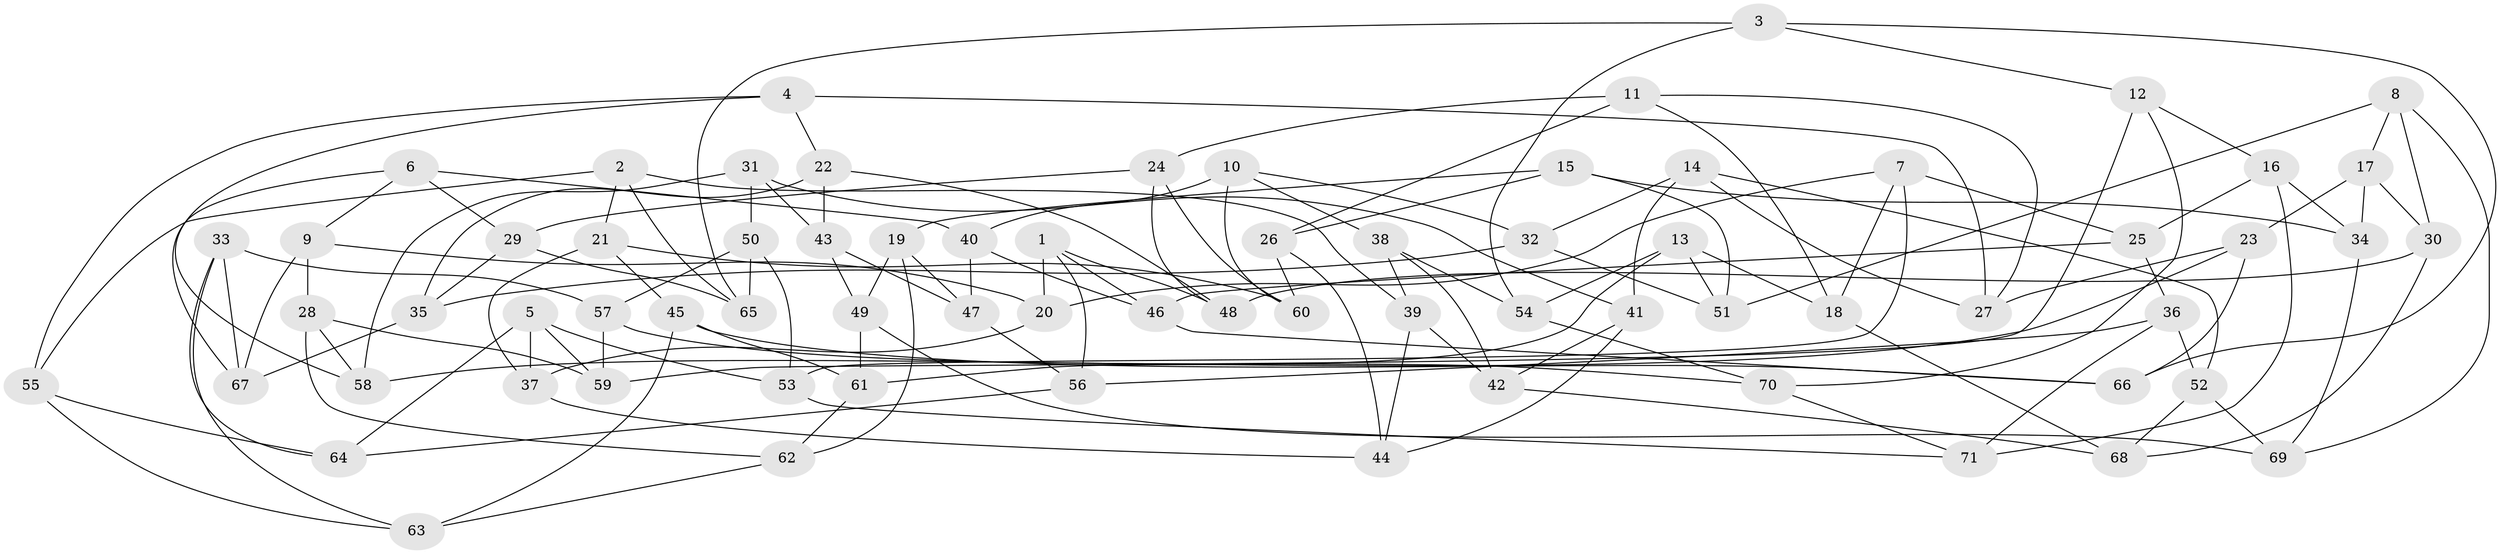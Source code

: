 // Generated by graph-tools (version 1.1) at 2025/37/03/09/25 02:37:50]
// undirected, 71 vertices, 142 edges
graph export_dot {
graph [start="1"]
  node [color=gray90,style=filled];
  1;
  2;
  3;
  4;
  5;
  6;
  7;
  8;
  9;
  10;
  11;
  12;
  13;
  14;
  15;
  16;
  17;
  18;
  19;
  20;
  21;
  22;
  23;
  24;
  25;
  26;
  27;
  28;
  29;
  30;
  31;
  32;
  33;
  34;
  35;
  36;
  37;
  38;
  39;
  40;
  41;
  42;
  43;
  44;
  45;
  46;
  47;
  48;
  49;
  50;
  51;
  52;
  53;
  54;
  55;
  56;
  57;
  58;
  59;
  60;
  61;
  62;
  63;
  64;
  65;
  66;
  67;
  68;
  69;
  70;
  71;
  1 -- 20;
  1 -- 46;
  1 -- 48;
  1 -- 56;
  2 -- 55;
  2 -- 21;
  2 -- 65;
  2 -- 39;
  3 -- 12;
  3 -- 54;
  3 -- 65;
  3 -- 66;
  4 -- 27;
  4 -- 58;
  4 -- 55;
  4 -- 22;
  5 -- 64;
  5 -- 59;
  5 -- 37;
  5 -- 53;
  6 -- 40;
  6 -- 67;
  6 -- 29;
  6 -- 9;
  7 -- 18;
  7 -- 25;
  7 -- 53;
  7 -- 20;
  8 -- 69;
  8 -- 30;
  8 -- 51;
  8 -- 17;
  9 -- 28;
  9 -- 67;
  9 -- 20;
  10 -- 32;
  10 -- 60;
  10 -- 40;
  10 -- 38;
  11 -- 24;
  11 -- 26;
  11 -- 27;
  11 -- 18;
  12 -- 16;
  12 -- 59;
  12 -- 70;
  13 -- 54;
  13 -- 61;
  13 -- 18;
  13 -- 51;
  14 -- 41;
  14 -- 27;
  14 -- 52;
  14 -- 32;
  15 -- 19;
  15 -- 34;
  15 -- 26;
  15 -- 51;
  16 -- 71;
  16 -- 34;
  16 -- 25;
  17 -- 23;
  17 -- 34;
  17 -- 30;
  18 -- 68;
  19 -- 62;
  19 -- 49;
  19 -- 47;
  20 -- 37;
  21 -- 60;
  21 -- 45;
  21 -- 37;
  22 -- 48;
  22 -- 43;
  22 -- 35;
  23 -- 58;
  23 -- 27;
  23 -- 66;
  24 -- 48;
  24 -- 29;
  24 -- 60;
  25 -- 36;
  25 -- 46;
  26 -- 44;
  26 -- 60;
  28 -- 59;
  28 -- 58;
  28 -- 62;
  29 -- 65;
  29 -- 35;
  30 -- 68;
  30 -- 48;
  31 -- 58;
  31 -- 50;
  31 -- 41;
  31 -- 43;
  32 -- 35;
  32 -- 51;
  33 -- 67;
  33 -- 63;
  33 -- 64;
  33 -- 57;
  34 -- 69;
  35 -- 67;
  36 -- 71;
  36 -- 52;
  36 -- 56;
  37 -- 44;
  38 -- 42;
  38 -- 39;
  38 -- 54;
  39 -- 42;
  39 -- 44;
  40 -- 46;
  40 -- 47;
  41 -- 42;
  41 -- 44;
  42 -- 68;
  43 -- 49;
  43 -- 47;
  45 -- 63;
  45 -- 66;
  45 -- 61;
  46 -- 66;
  47 -- 56;
  49 -- 61;
  49 -- 69;
  50 -- 53;
  50 -- 65;
  50 -- 57;
  52 -- 68;
  52 -- 69;
  53 -- 71;
  54 -- 70;
  55 -- 63;
  55 -- 64;
  56 -- 64;
  57 -- 70;
  57 -- 59;
  61 -- 62;
  62 -- 63;
  70 -- 71;
}
